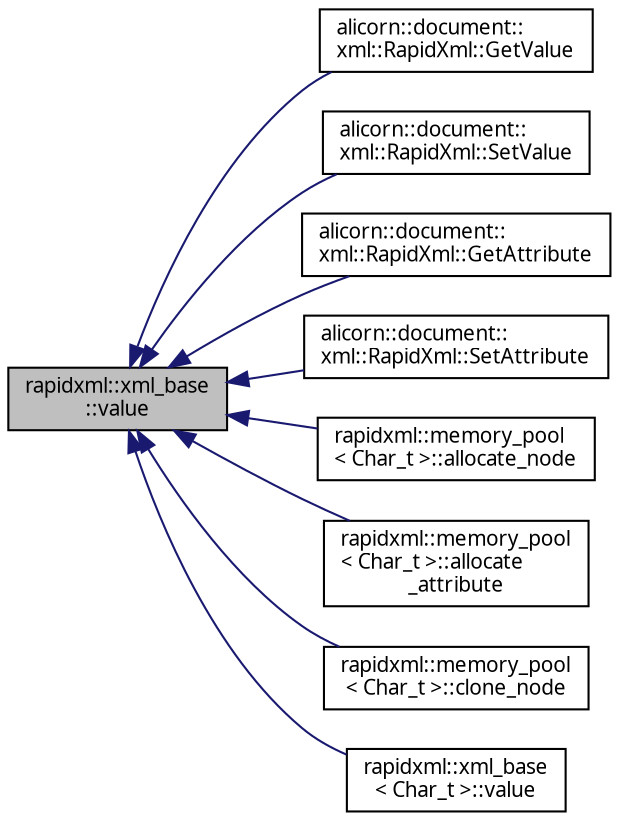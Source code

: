 digraph "rapidxml::xml_base::value"
{
 // INTERACTIVE_SVG=YES
  edge [fontname="Verdana",fontsize="10",labelfontname="Verdana",labelfontsize="10"];
  node [fontname="Verdana",fontsize="10",shape=record];
  rankdir="LR";
  Node1 [label="rapidxml::xml_base\l::value",height=0.2,width=0.4,color="black", fillcolor="grey75", style="filled", fontcolor="black"];
  Node1 -> Node2 [dir="back",color="midnightblue",fontsize="10",style="solid",fontname="Verdana"];
  Node2 [label="alicorn::document::\lxml::RapidXml::GetValue",height=0.2,width=0.4,color="black", fillcolor="white", style="filled",URL="$a00131.html#a50dc58df3ac319bab6b646db8fec3e47",tooltip="Получение значения текущего узла. "];
  Node1 -> Node3 [dir="back",color="midnightblue",fontsize="10",style="solid",fontname="Verdana"];
  Node3 [label="alicorn::document::\lxml::RapidXml::SetValue",height=0.2,width=0.4,color="black", fillcolor="white", style="filled",URL="$a00131.html#a587389217c21a274669d906385315ade",tooltip="Установка значения текущего узла. "];
  Node1 -> Node4 [dir="back",color="midnightblue",fontsize="10",style="solid",fontname="Verdana"];
  Node4 [label="alicorn::document::\lxml::RapidXml::GetAttribute",height=0.2,width=0.4,color="black", fillcolor="white", style="filled",URL="$a00131.html#a48a0c20687fb2d813ab5df656993cc65",tooltip="Получение значения атрибута текущего узла по его имени. "];
  Node1 -> Node5 [dir="back",color="midnightblue",fontsize="10",style="solid",fontname="Verdana"];
  Node5 [label="alicorn::document::\lxml::RapidXml::SetAttribute",height=0.2,width=0.4,color="black", fillcolor="white", style="filled",URL="$a00131.html#a8b410764c8c20de92ce18251f65ed66e",tooltip="Изменение значения атрибута текущего узла по его имени. "];
  Node1 -> Node6 [dir="back",color="midnightblue",fontsize="10",style="solid",fontname="Verdana"];
  Node6 [label="rapidxml::memory_pool\l\< Char_t \>::allocate_node",height=0.2,width=0.4,color="black", fillcolor="white", style="filled",URL="$a00111.html#a4118581c29ee9a2f6b55ebf7dac185f8"];
  Node1 -> Node7 [dir="back",color="midnightblue",fontsize="10",style="solid",fontname="Verdana"];
  Node7 [label="rapidxml::memory_pool\l\< Char_t \>::allocate\l_attribute",height=0.2,width=0.4,color="black", fillcolor="white", style="filled",URL="$a00111.html#a3de2a66c983336e006ea3844e244ed30"];
  Node1 -> Node8 [dir="back",color="midnightblue",fontsize="10",style="solid",fontname="Verdana"];
  Node8 [label="rapidxml::memory_pool\l\< Char_t \>::clone_node",height=0.2,width=0.4,color="black", fillcolor="white", style="filled",URL="$a00111.html#a0a10679fc17597d339a0dc107f8a94ac"];
  Node1 -> Node9 [dir="back",color="midnightblue",fontsize="10",style="solid",fontname="Verdana"];
  Node9 [label="rapidxml::xml_base\l\< Char_t \>::value",height=0.2,width=0.4,color="black", fillcolor="white", style="filled",URL="$a00153.html#a3b183c2db7022a6d30494dd2f0ac11e9"];
}
